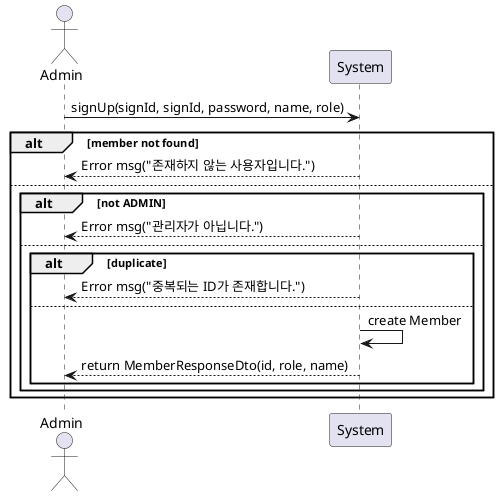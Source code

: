 @startuml
actor Admin
participant System

Admin -> System: signUp(signId, signId, password, name, role)
alt member not found
    System --> Admin: Error msg("존재하지 않는 사용자입니다.")
else
    alt not ADMIN
        System --> Admin: Error msg("관리자가 아닙니다.")
    else
        alt duplicate
            System --> Admin: Error msg("중복되는 ID가 존재합니다.")
        else
            System -> System: create Member
            System --> Admin: return MemberResponseDto(id, role, name)
        end
    end
end
@enduml
